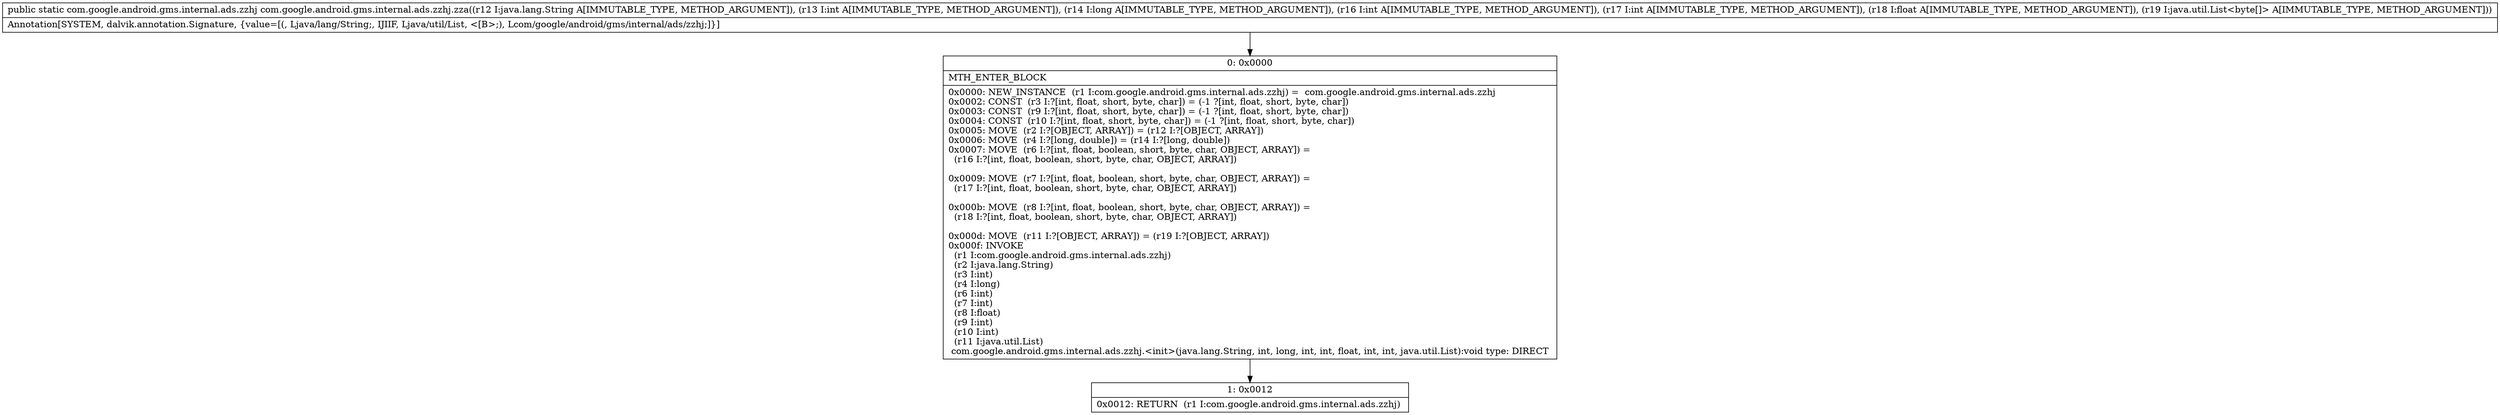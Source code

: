 digraph "CFG forcom.google.android.gms.internal.ads.zzhj.zza(Ljava\/lang\/String;IJIIFLjava\/util\/List;)Lcom\/google\/android\/gms\/internal\/ads\/zzhj;" {
Node_0 [shape=record,label="{0\:\ 0x0000|MTH_ENTER_BLOCK\l|0x0000: NEW_INSTANCE  (r1 I:com.google.android.gms.internal.ads.zzhj) =  com.google.android.gms.internal.ads.zzhj \l0x0002: CONST  (r3 I:?[int, float, short, byte, char]) = (\-1 ?[int, float, short, byte, char]) \l0x0003: CONST  (r9 I:?[int, float, short, byte, char]) = (\-1 ?[int, float, short, byte, char]) \l0x0004: CONST  (r10 I:?[int, float, short, byte, char]) = (\-1 ?[int, float, short, byte, char]) \l0x0005: MOVE  (r2 I:?[OBJECT, ARRAY]) = (r12 I:?[OBJECT, ARRAY]) \l0x0006: MOVE  (r4 I:?[long, double]) = (r14 I:?[long, double]) \l0x0007: MOVE  (r6 I:?[int, float, boolean, short, byte, char, OBJECT, ARRAY]) = \l  (r16 I:?[int, float, boolean, short, byte, char, OBJECT, ARRAY])\l \l0x0009: MOVE  (r7 I:?[int, float, boolean, short, byte, char, OBJECT, ARRAY]) = \l  (r17 I:?[int, float, boolean, short, byte, char, OBJECT, ARRAY])\l \l0x000b: MOVE  (r8 I:?[int, float, boolean, short, byte, char, OBJECT, ARRAY]) = \l  (r18 I:?[int, float, boolean, short, byte, char, OBJECT, ARRAY])\l \l0x000d: MOVE  (r11 I:?[OBJECT, ARRAY]) = (r19 I:?[OBJECT, ARRAY]) \l0x000f: INVOKE  \l  (r1 I:com.google.android.gms.internal.ads.zzhj)\l  (r2 I:java.lang.String)\l  (r3 I:int)\l  (r4 I:long)\l  (r6 I:int)\l  (r7 I:int)\l  (r8 I:float)\l  (r9 I:int)\l  (r10 I:int)\l  (r11 I:java.util.List)\l com.google.android.gms.internal.ads.zzhj.\<init\>(java.lang.String, int, long, int, int, float, int, int, java.util.List):void type: DIRECT \l}"];
Node_1 [shape=record,label="{1\:\ 0x0012|0x0012: RETURN  (r1 I:com.google.android.gms.internal.ads.zzhj) \l}"];
MethodNode[shape=record,label="{public static com.google.android.gms.internal.ads.zzhj com.google.android.gms.internal.ads.zzhj.zza((r12 I:java.lang.String A[IMMUTABLE_TYPE, METHOD_ARGUMENT]), (r13 I:int A[IMMUTABLE_TYPE, METHOD_ARGUMENT]), (r14 I:long A[IMMUTABLE_TYPE, METHOD_ARGUMENT]), (r16 I:int A[IMMUTABLE_TYPE, METHOD_ARGUMENT]), (r17 I:int A[IMMUTABLE_TYPE, METHOD_ARGUMENT]), (r18 I:float A[IMMUTABLE_TYPE, METHOD_ARGUMENT]), (r19 I:java.util.List\<byte[]\> A[IMMUTABLE_TYPE, METHOD_ARGUMENT]))  | Annotation[SYSTEM, dalvik.annotation.Signature, \{value=[(, Ljava\/lang\/String;, IJIIF, Ljava\/util\/List, \<[B\>;), Lcom\/google\/android\/gms\/internal\/ads\/zzhj;]\}]\l}"];
MethodNode -> Node_0;
Node_0 -> Node_1;
}


